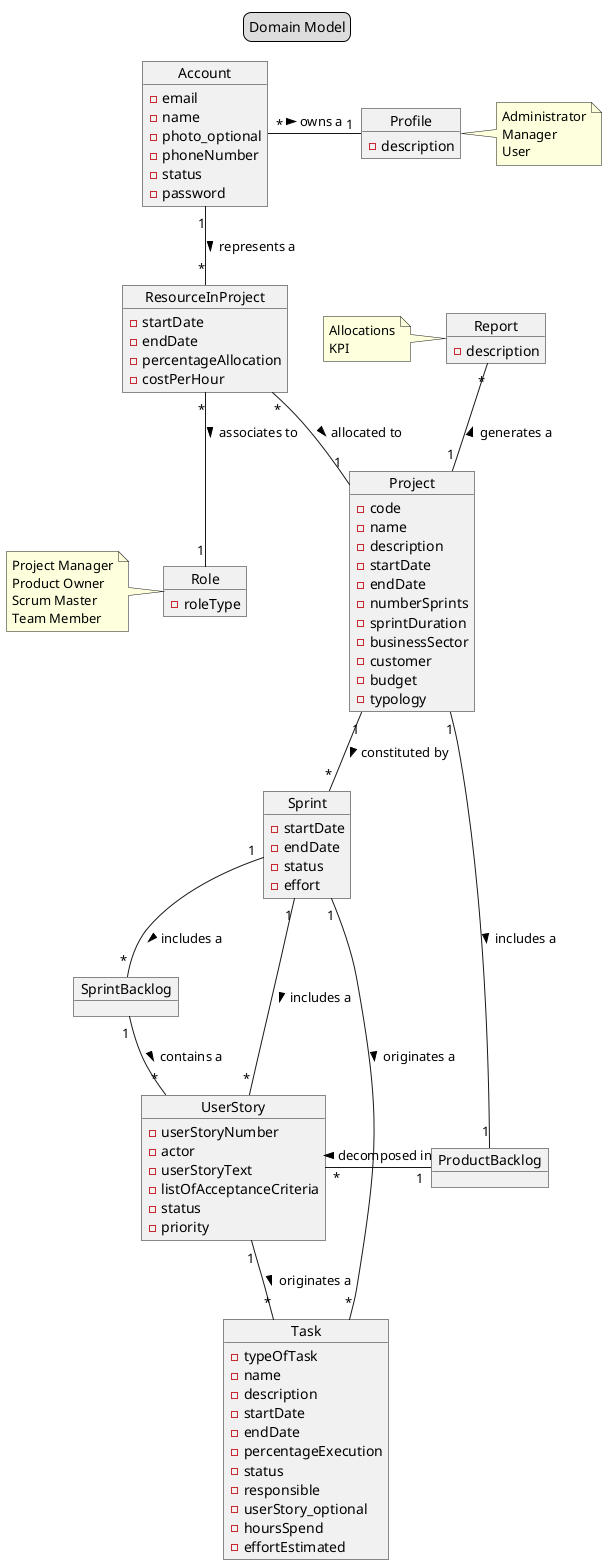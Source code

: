 @startuml
/'Domain Model'/

/'title'/

legend top
Domain Model
end legend

/'Class'/

Object "Profile" as Profile {
-description
}

Object "Account" as Account {
-email
-name
-photo_optional
-phoneNumber
-status
-password
}

Object "Project" as Project {
-code
-name
-description
-startDate
-endDate
-numberSprints
-sprintDuration
-businessSector
-customer
-budget
-typology
}

Object "Report" as Report {
-description
}

Object "ProductBacklog" as ProductBacklog {
}

Object "ResourceInProject" as ResourceInProject {
-startDate
-endDate
-percentageAllocation
-costPerHour
}

Object "Role" as Role{
-roleType
}

Object "Sprint" as Sprint {
-startDate
-endDate
-status
-effort
}

Object "SprintBacklog" as SprintBacklog {
}

Object "Task" as Task {
-typeOfTask
-name
-description
-startDate
-endDate
-percentageExecution
-status
-responsible
-userStory_optional
-hoursSpend
-effortEstimated
}

Object "UserStory" as UserStory {
-userStoryNumber
-actor
-userStoryText
-listOfAcceptanceCriteria
-status
-priority
}

/'Directions'/

Sprint "1" -- "*" UserStory : includes a >
Project "1" -- "*" Sprint : constituted by >
ResourceInProject "*" -- "1" Role : associates to >
ResourceInProject "*" -- "1" Project : allocated to >
Report "*" -- "1" Project : generates a  <
Project "1" -- "1" "ProductBacklog" : includes a >
UserStory "*" - "1" ProductBacklog : decomposed in <
UserStory "1" -- "*" Task : originates a  >
Sprint "1" -- "*" Task : originates a  >
Sprint "1" -- "*" SprintBacklog : includes a  >
SprintBacklog "1" -- "*" UserStory : contains a  >
Account "1" -- "*" ResourceInProject : represents a >
Account "*" - "1" Profile :owns a >

/'notas'/

note right of Profile
    Administrator
    Manager
    User
end note

note left of Report
    Allocations
    KPI
end note

note left of Role
    Project Manager
    Product Owner
    Scrum Master
    Team Member
end note

@enduml
